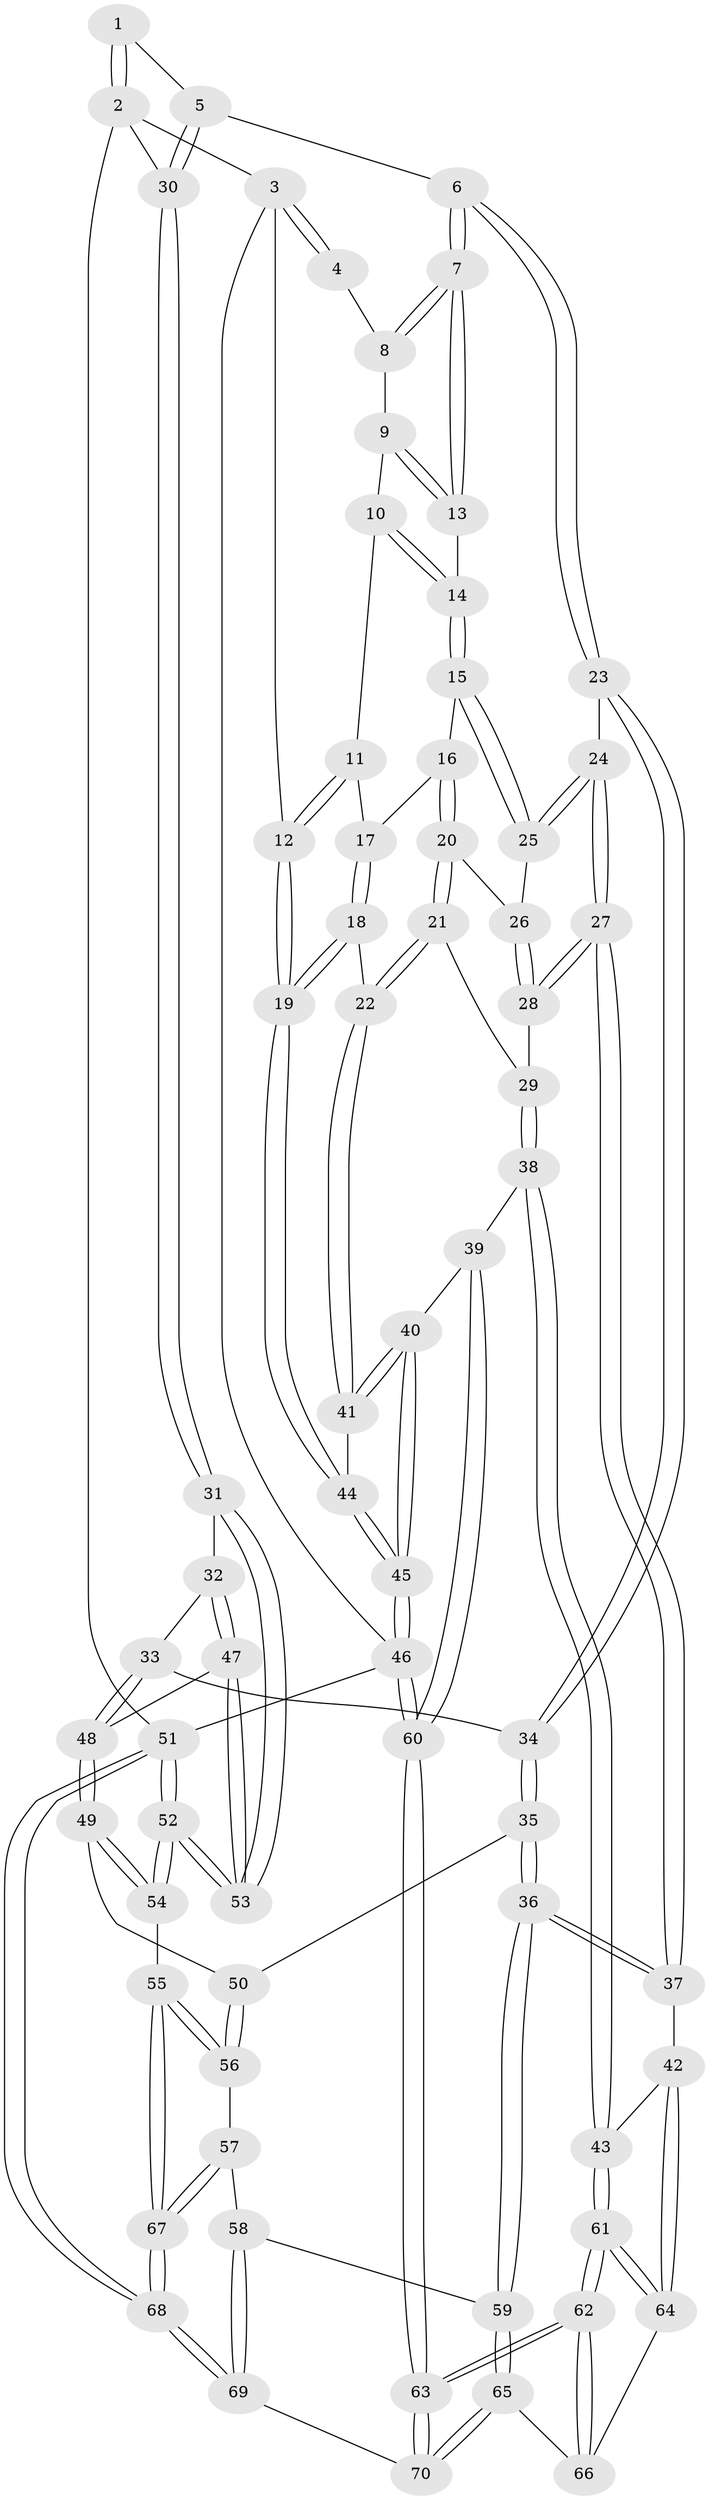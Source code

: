 // Generated by graph-tools (version 1.1) at 2025/27/03/15/25 16:27:57]
// undirected, 70 vertices, 172 edges
graph export_dot {
graph [start="1"]
  node [color=gray90,style=filled];
  1 [pos="+0.4641276937282561+0"];
  2 [pos="+1+0"];
  3 [pos="+0+0"];
  4 [pos="+0.2452242353923395+0"];
  5 [pos="+0.6885878241905644+0.27093356419617076"];
  6 [pos="+0.6870954696847335+0.2732322948371549"];
  7 [pos="+0.5914359694015896+0.27307862691033324"];
  8 [pos="+0.30976412554833904+0.0851446873643741"];
  9 [pos="+0.31023661553758736+0.16510145598006218"];
  10 [pos="+0.29594780989072283+0.2041413597633587"];
  11 [pos="+0.24063000332221077+0.3136001190255799"];
  12 [pos="+0+0.0336967364455443"];
  13 [pos="+0.4556789353998942+0.3084298499375434"];
  14 [pos="+0.40420355993437124+0.3485218969270546"];
  15 [pos="+0.4012698578770335+0.3514394023298488"];
  16 [pos="+0.2756691804732842+0.33404565384987184"];
  17 [pos="+0.24073199507039947+0.31394700780887047"];
  18 [pos="+0.16728342181056016+0.44135505724291674"];
  19 [pos="+0+0.22448612402036985"];
  20 [pos="+0.3089540291551383+0.4557715339169806"];
  21 [pos="+0.2837204150425404+0.4923729646753022"];
  22 [pos="+0.17769927243904293+0.4786143634686282"];
  23 [pos="+0.686655670148617+0.30744905900907304"];
  24 [pos="+0.5358431939219095+0.4695557911711533"];
  25 [pos="+0.3981524486652205+0.39402715461751675"];
  26 [pos="+0.3880564220254261+0.42247360693131053"];
  27 [pos="+0.47564066577368974+0.571381833418484"];
  28 [pos="+0.4243524708338398+0.5080841671779404"];
  29 [pos="+0.2842357902787066+0.493116040069902"];
  30 [pos="+1+0"];
  31 [pos="+1+0.30599021776854063"];
  32 [pos="+0.8737944689610923+0.48165803562339815"];
  33 [pos="+0.7874367614456631+0.4872452346410073"];
  34 [pos="+0.7468755842931478+0.46431991802886236"];
  35 [pos="+0.6335795551039606+0.7002993708879437"];
  36 [pos="+0.5894414980989818+0.7157796627654816"];
  37 [pos="+0.46986155960106873+0.6825420724351748"];
  38 [pos="+0.3608690788460906+0.698142659276572"];
  39 [pos="+0.29999290071002105+0.7133087606484287"];
  40 [pos="+0.16414943352961145+0.6711362735033269"];
  41 [pos="+0.12589440275773367+0.5812389854304079"];
  42 [pos="+0.42760323250868815+0.6998741613360326"];
  43 [pos="+0.40874802191017884+0.702448176539637"];
  44 [pos="+0+0.5109288179955435"];
  45 [pos="+0+1"];
  46 [pos="+0+1"];
  47 [pos="+1+0.5809682857530031"];
  48 [pos="+0.8519890493268066+0.5885388031355472"];
  49 [pos="+0.8474944471773207+0.6789424193067664"];
  50 [pos="+0.6994360055288454+0.721510587301891"];
  51 [pos="+1+1"];
  52 [pos="+1+0.7627423037343999"];
  53 [pos="+1+0.6161039764351353"];
  54 [pos="+0.9907671706548562+0.7760639580046965"];
  55 [pos="+0.922442480260351+0.819493702844919"];
  56 [pos="+0.77455639415346+0.8136245208793546"];
  57 [pos="+0.7696352341710613+0.8425130412495574"];
  58 [pos="+0.7013689459624228+0.9014776593532918"];
  59 [pos="+0.6009648396708649+0.8111355453801348"];
  60 [pos="+0.061181069080675145+1"];
  61 [pos="+0.33034854189570695+1"];
  62 [pos="+0.32948607823133513+1"];
  63 [pos="+0.21600962540959284+1"];
  64 [pos="+0.4526885704496409+0.8668671529823548"];
  65 [pos="+0.564174495337872+0.9531752498042417"];
  66 [pos="+0.48147803286031216+0.9111118541321721"];
  67 [pos="+0.8286101414247569+0.9942808157828114"];
  68 [pos="+0.7783666859350676+1"];
  69 [pos="+0.7692587267783034+1"];
  70 [pos="+0.6097850197241018+1"];
  1 -- 2;
  1 -- 2;
  1 -- 5;
  2 -- 3;
  2 -- 30;
  2 -- 51;
  3 -- 4;
  3 -- 4;
  3 -- 12;
  3 -- 46;
  4 -- 8;
  5 -- 6;
  5 -- 30;
  5 -- 30;
  6 -- 7;
  6 -- 7;
  6 -- 23;
  6 -- 23;
  7 -- 8;
  7 -- 8;
  7 -- 13;
  7 -- 13;
  8 -- 9;
  9 -- 10;
  9 -- 13;
  9 -- 13;
  10 -- 11;
  10 -- 14;
  10 -- 14;
  11 -- 12;
  11 -- 12;
  11 -- 17;
  12 -- 19;
  12 -- 19;
  13 -- 14;
  14 -- 15;
  14 -- 15;
  15 -- 16;
  15 -- 25;
  15 -- 25;
  16 -- 17;
  16 -- 20;
  16 -- 20;
  17 -- 18;
  17 -- 18;
  18 -- 19;
  18 -- 19;
  18 -- 22;
  19 -- 44;
  19 -- 44;
  20 -- 21;
  20 -- 21;
  20 -- 26;
  21 -- 22;
  21 -- 22;
  21 -- 29;
  22 -- 41;
  22 -- 41;
  23 -- 24;
  23 -- 34;
  23 -- 34;
  24 -- 25;
  24 -- 25;
  24 -- 27;
  24 -- 27;
  25 -- 26;
  26 -- 28;
  26 -- 28;
  27 -- 28;
  27 -- 28;
  27 -- 37;
  27 -- 37;
  28 -- 29;
  29 -- 38;
  29 -- 38;
  30 -- 31;
  30 -- 31;
  31 -- 32;
  31 -- 53;
  31 -- 53;
  32 -- 33;
  32 -- 47;
  32 -- 47;
  33 -- 34;
  33 -- 48;
  33 -- 48;
  34 -- 35;
  34 -- 35;
  35 -- 36;
  35 -- 36;
  35 -- 50;
  36 -- 37;
  36 -- 37;
  36 -- 59;
  36 -- 59;
  37 -- 42;
  38 -- 39;
  38 -- 43;
  38 -- 43;
  39 -- 40;
  39 -- 60;
  39 -- 60;
  40 -- 41;
  40 -- 41;
  40 -- 45;
  40 -- 45;
  41 -- 44;
  42 -- 43;
  42 -- 64;
  42 -- 64;
  43 -- 61;
  43 -- 61;
  44 -- 45;
  44 -- 45;
  45 -- 46;
  45 -- 46;
  46 -- 60;
  46 -- 60;
  46 -- 51;
  47 -- 48;
  47 -- 53;
  47 -- 53;
  48 -- 49;
  48 -- 49;
  49 -- 50;
  49 -- 54;
  49 -- 54;
  50 -- 56;
  50 -- 56;
  51 -- 52;
  51 -- 52;
  51 -- 68;
  51 -- 68;
  52 -- 53;
  52 -- 53;
  52 -- 54;
  52 -- 54;
  54 -- 55;
  55 -- 56;
  55 -- 56;
  55 -- 67;
  55 -- 67;
  56 -- 57;
  57 -- 58;
  57 -- 67;
  57 -- 67;
  58 -- 59;
  58 -- 69;
  58 -- 69;
  59 -- 65;
  59 -- 65;
  60 -- 63;
  60 -- 63;
  61 -- 62;
  61 -- 62;
  61 -- 64;
  61 -- 64;
  62 -- 63;
  62 -- 63;
  62 -- 66;
  62 -- 66;
  63 -- 70;
  63 -- 70;
  64 -- 66;
  65 -- 66;
  65 -- 70;
  65 -- 70;
  67 -- 68;
  67 -- 68;
  68 -- 69;
  68 -- 69;
  69 -- 70;
}
